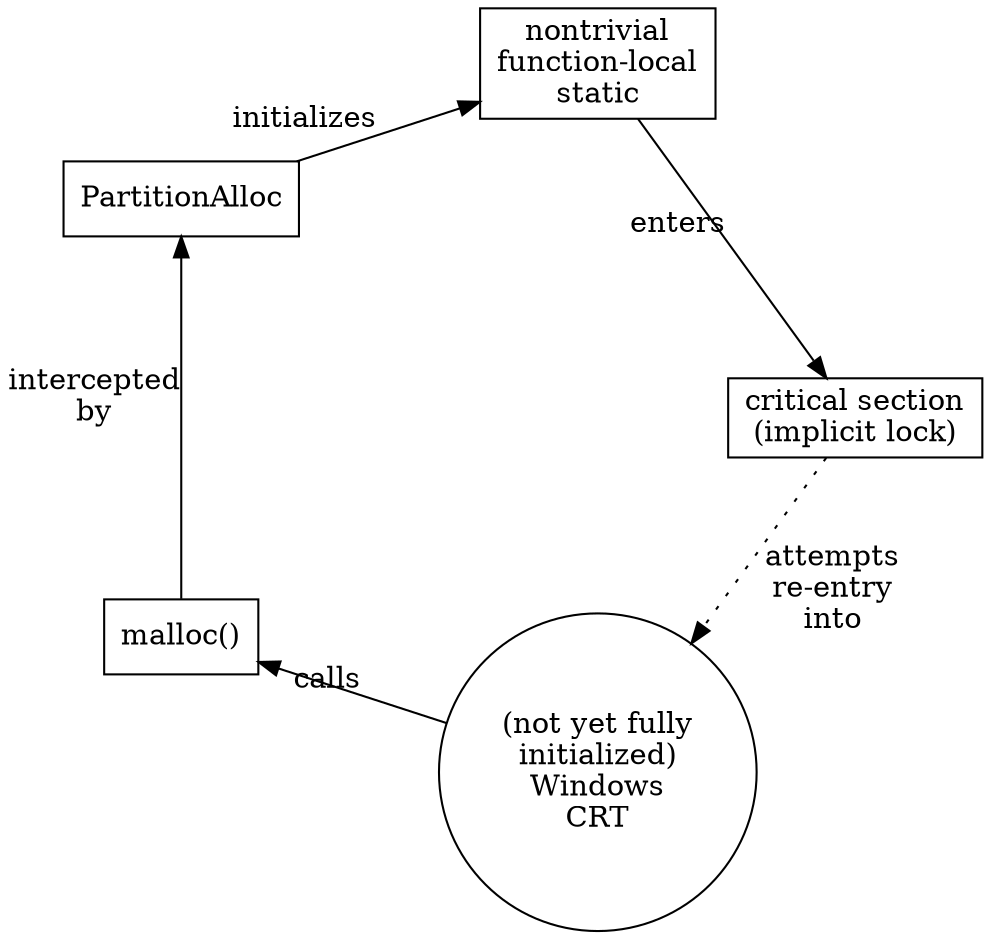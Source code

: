 digraph {
  layout = "circo"
  dpi = 156
  node[shape=box]

  crt[shape=circle, label="(not yet fully\ninitialized)\nWindows\nCRT"]
  malloc[label="malloc()"]
  crt->malloc[label="calls"]
  malloc->PartitionAlloc[label="intercepted\nby"]

  static_local[label="nontrivial\nfunction-local\nstatic"]
  PartitionAlloc->static_local[label="initializes"]
  lock[label="critical section\n(implicit lock)"]
  static_local->lock[label="enters"]

  lock->crt[label="attempts\nre-entry\ninto", style=dotted]
}
